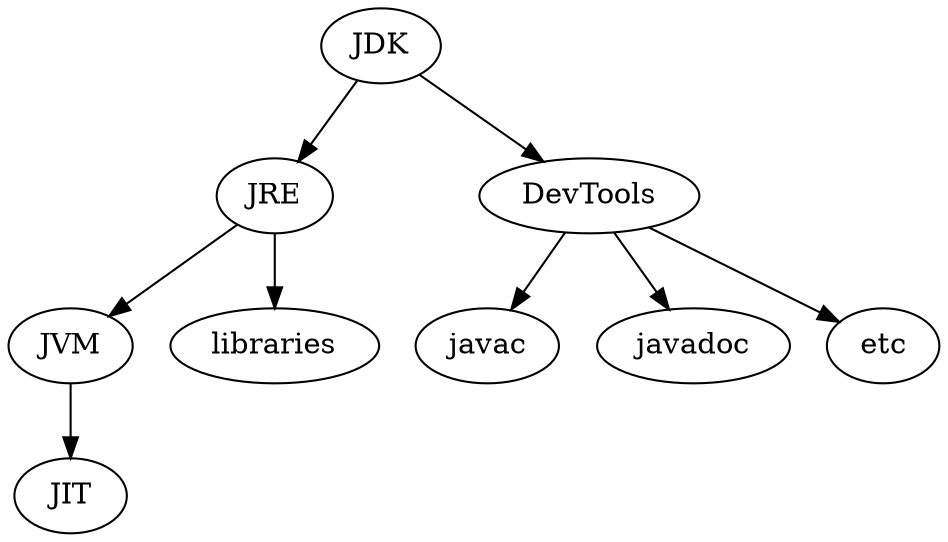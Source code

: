 digraph {
    JDK -> JRE

    JDK -> DevTools
    DevTools -> javac
    DevTools -> javadoc
    DevTools -> etc

    JRE -> JVM
    JRE -> libraries

    JVM -> JIT
}
